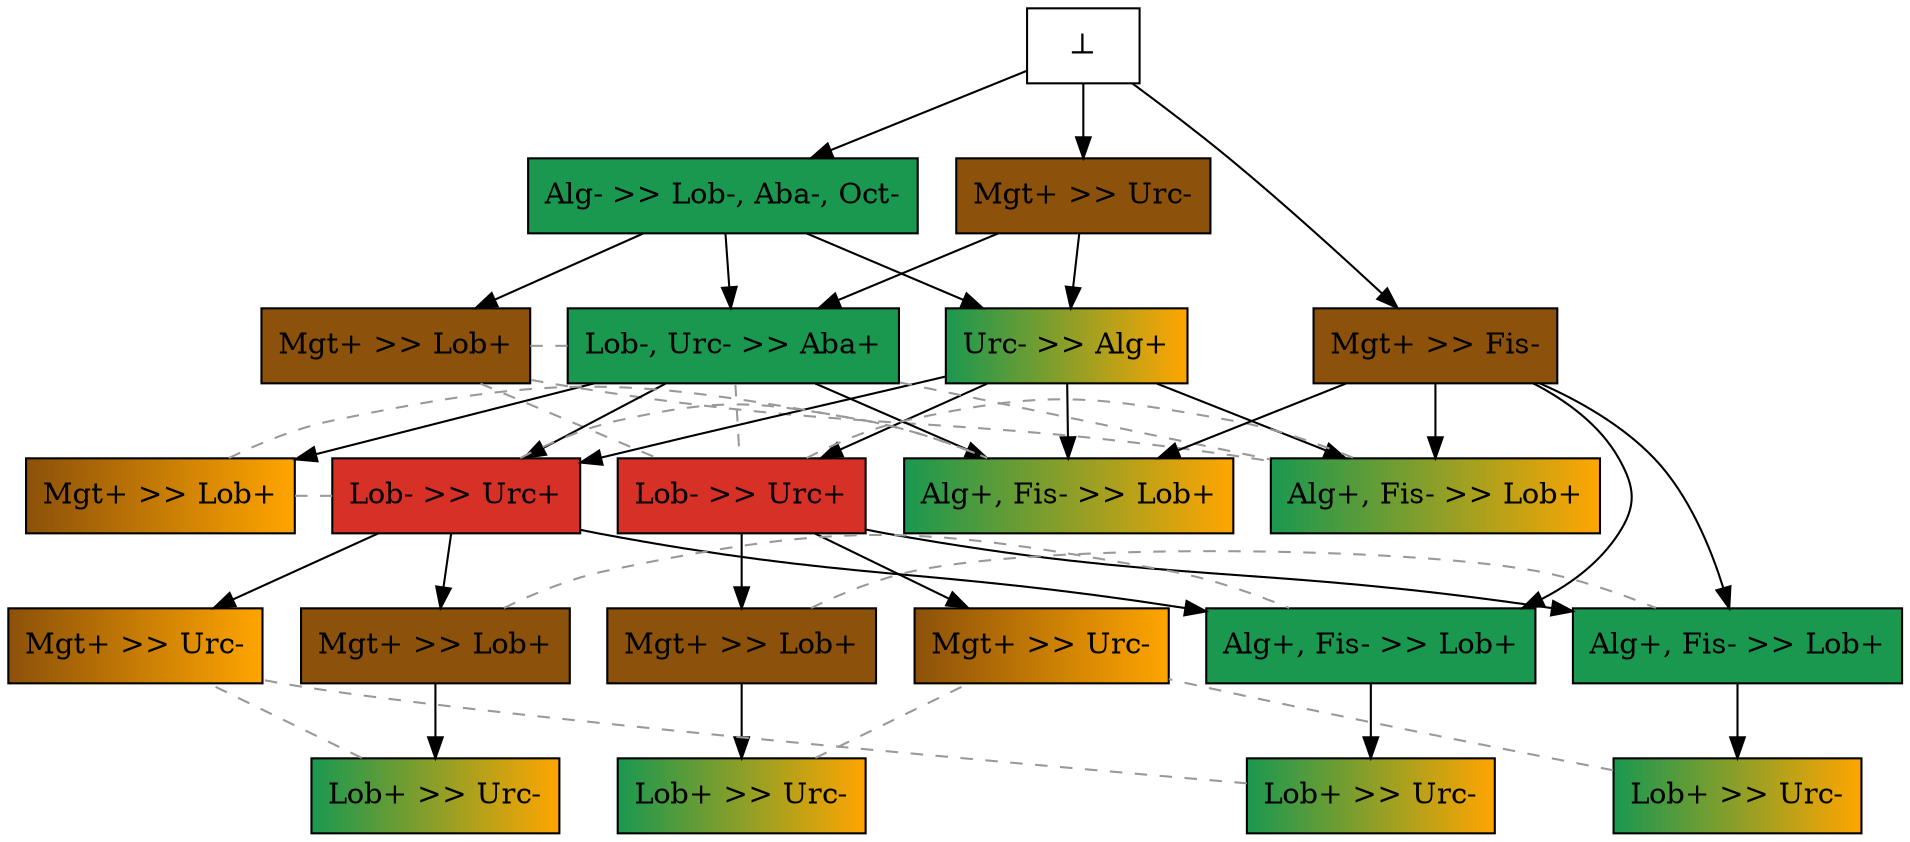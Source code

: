 digraph test {
e1 -> e8;
e1 -> e12;
e3 -> e12;
e1 -> e14;
e3 -> e14;
e12 -> e24;
e14 -> e27;
e2 -> e36;
e12 -> e36;
e12 -> e43;
e14 -> e43;
e24 -> e46;
e2 -> e59;
e12 -> e59;
e14 -> e59;
e2 -> e61;
e24 -> e61;
e43 -> e69;
e2 -> e88;
e43 -> e88;
e88 -> e291;
e69 -> e400;
e61 -> e443;
e43 -> e489;
e46 -> e525;
e24 -> e595;
e0 -> e1;
e0 -> e2;
e0 -> e3;

//conflicts
e8 -> e14 [arrowhead=none color=gray60 style=dashed constraint=false];
e8 -> e24 [arrowhead=none color=gray60 style=dashed constraint=false];
e8 -> e36 [arrowhead=none color=gray60 style=dashed constraint=false];
e14 -> e24 [arrowhead=none color=gray60 style=dashed constraint=false];
e14 -> e36 [arrowhead=none color=gray60 style=dashed constraint=false];
e24 -> e36 [arrowhead=none color=gray60 style=dashed constraint=false];
e27 -> e43 [arrowhead=none color=gray60 style=dashed constraint=false];
e27 -> e59 [arrowhead=none color=gray60 style=dashed constraint=false];
e43 -> e59 [arrowhead=none color=gray60 style=dashed constraint=false];
e46 -> e61 [arrowhead=none color=gray60 style=dashed constraint=false];
e69 -> e88 [arrowhead=none color=gray60 style=dashed constraint=false];
e291 -> e489 [arrowhead=none color=gray60 style=dashed constraint=false];
e400 -> e489 [arrowhead=none color=gray60 style=dashed constraint=false];
e443 -> e595 [arrowhead=none color=gray60 style=dashed constraint=false];
e525 -> e595 [arrowhead=none color=gray60 style=dashed constraint=false];

e1 [color="black" fillcolor="#1a9850:#1a9850" label="Alg- >> Lob-, Aba-, Oct-" shape=box style=filled];
e2 [color="black" fillcolor="#8c510a:#8c510a" label="Mgt+ >> Fis-" shape=box style=filled];
e3 [color="black" fillcolor="#8c510a:#8c510a" label="Mgt+ >> Urc-" shape=box style=filled];
e8 [color="black" fillcolor="#8c510a:#8c510a" label="Mgt+ >> Lob+" shape=box style=filled];
e12 [color="black" fillcolor="#1a9850:orange" label="Urc- >> Alg+" shape=box style=filled];
e14 [color="black" fillcolor="#1a9850:#1a9850" label="Lob-, Urc- >> Aba+" shape=box style=filled];
e24 [color="black" fillcolor="#d73027:#d73027" label="Lob- >> Urc+" shape=box style=filled];
e27 [color="black" fillcolor="#8c510a:orange" label="Mgt+ >> Lob+" shape=box style=filled];
e36 [color="black" fillcolor="#1a9850:orange" label="Alg+, Fis- >> Lob+" shape=box style=filled];
e43 [color="black" fillcolor="#d73027:#d73027" label="Lob- >> Urc+" shape=box style=filled];
e46 [color="black" fillcolor="#8c510a:#8c510a" label="Mgt+ >> Lob+" shape=box style=filled];
e59 [color="black" fillcolor="#1a9850:orange" label="Alg+, Fis- >> Lob+" shape=box style=filled];
e61 [color="black" fillcolor="#1a9850:#1a9850" label="Alg+, Fis- >> Lob+" shape=box style=filled];
e69 [color="black" fillcolor="#8c510a:#8c510a" label="Mgt+ >> Lob+" shape=box style=filled];
e88 [color="black" fillcolor="#1a9850:#1a9850" label="Alg+, Fis- >> Lob+" shape=box style=filled];
e291 [color="black" fillcolor="#1a9850:orange" label="Lob+ >> Urc-" shape=box style=filled];
e400 [color="black" fillcolor="#1a9850:orange" label="Lob+ >> Urc-" shape=box style=filled];
e443 [color="black" fillcolor="#1a9850:orange" label="Lob+ >> Urc-" shape=box style=filled];
e489 [color="black" fillcolor="#8c510a:orange" label="Mgt+ >> Urc-" shape=box style=filled];
e525 [color="black" fillcolor="#1a9850:orange" label="Lob+ >> Urc-" shape=box style=filled];
e595 [color="black" fillcolor="#8c510a:orange" label="Mgt+ >> Urc-" shape=box style=filled];
e0 [fillcolor="white" label="⊥" shape=box style=filled];
}
